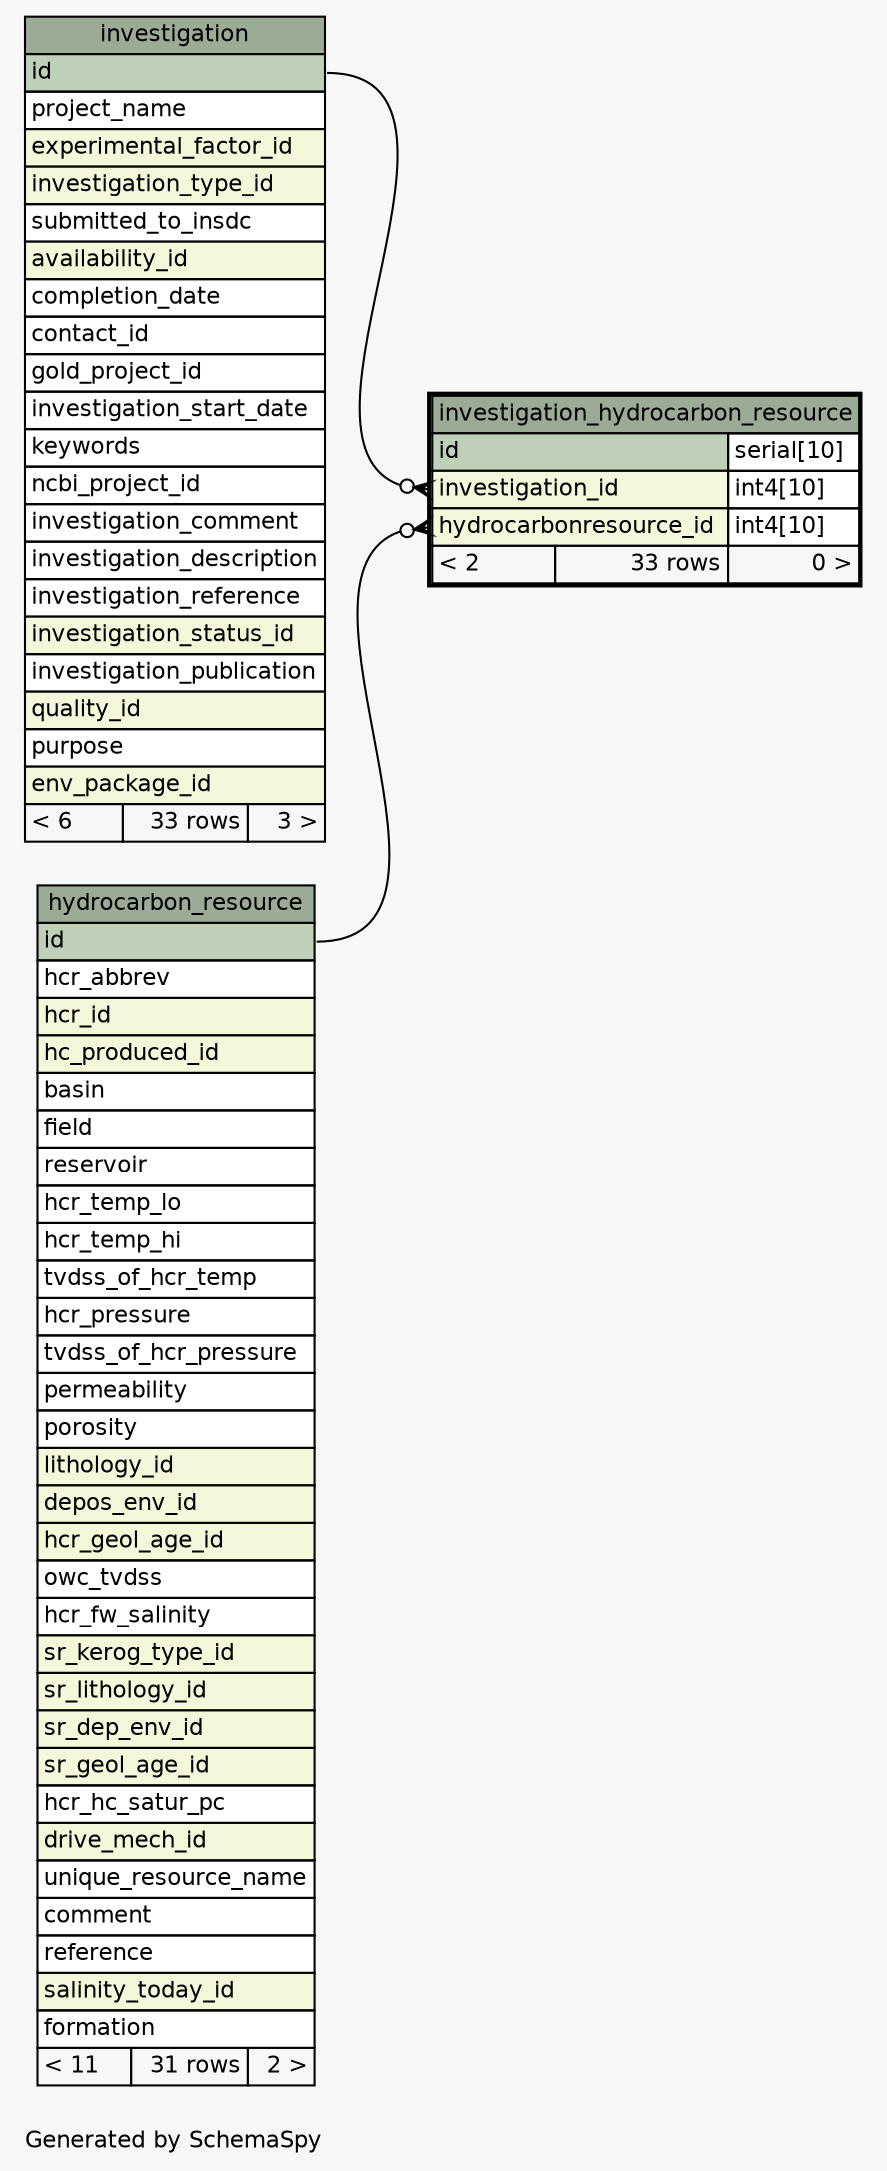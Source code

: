 // dot 2.38.0 on Windows 7 6.1
// SchemaSpy rev 590
digraph "oneDegreeRelationshipsDiagram" {
  graph [
    rankdir="RL"
    bgcolor="#f7f7f7"
    label="\nGenerated by SchemaSpy"
    labeljust="l"
    nodesep="0.18"
    ranksep="0.46"
    fontname="Helvetica"
    fontsize="11"
  ];
  node [
    fontname="Helvetica"
    fontsize="11"
    shape="plaintext"
  ];
  edge [
    arrowsize="0.8"
  ];
  "investigation_hydrocarbon_resource":"hydrocarbonresource_id":w -> "hydrocarbon_resource":"id":e [arrowhead=none dir=back arrowtail=crowodot];
  "investigation_hydrocarbon_resource":"investigation_id":w -> "investigation":"id":e [arrowhead=none dir=back arrowtail=crowodot];
  "hydrocarbon_resource" [
    label=<
    <TABLE BORDER="0" CELLBORDER="1" CELLSPACING="0" BGCOLOR="#ffffff">
      <TR><TD COLSPAN="3" BGCOLOR="#9bab96" ALIGN="CENTER">hydrocarbon_resource</TD></TR>
      <TR><TD PORT="id" COLSPAN="3" BGCOLOR="#bed1b8" ALIGN="LEFT">id</TD></TR>
      <TR><TD PORT="hcr_abbrev" COLSPAN="3" ALIGN="LEFT">hcr_abbrev</TD></TR>
      <TR><TD PORT="hcr_id" COLSPAN="3" BGCOLOR="#f4f7da" ALIGN="LEFT">hcr_id</TD></TR>
      <TR><TD PORT="hc_produced_id" COLSPAN="3" BGCOLOR="#f4f7da" ALIGN="LEFT">hc_produced_id</TD></TR>
      <TR><TD PORT="basin" COLSPAN="3" ALIGN="LEFT">basin</TD></TR>
      <TR><TD PORT="field" COLSPAN="3" ALIGN="LEFT">field</TD></TR>
      <TR><TD PORT="reservoir" COLSPAN="3" ALIGN="LEFT">reservoir</TD></TR>
      <TR><TD PORT="hcr_temp_lo" COLSPAN="3" ALIGN="LEFT">hcr_temp_lo</TD></TR>
      <TR><TD PORT="hcr_temp_hi" COLSPAN="3" ALIGN="LEFT">hcr_temp_hi</TD></TR>
      <TR><TD PORT="tvdss_of_hcr_temp" COLSPAN="3" ALIGN="LEFT">tvdss_of_hcr_temp</TD></TR>
      <TR><TD PORT="hcr_pressure" COLSPAN="3" ALIGN="LEFT">hcr_pressure</TD></TR>
      <TR><TD PORT="tvdss_of_hcr_pressure" COLSPAN="3" ALIGN="LEFT">tvdss_of_hcr_pressure</TD></TR>
      <TR><TD PORT="permeability" COLSPAN="3" ALIGN="LEFT">permeability</TD></TR>
      <TR><TD PORT="porosity" COLSPAN="3" ALIGN="LEFT">porosity</TD></TR>
      <TR><TD PORT="lithology_id" COLSPAN="3" BGCOLOR="#f4f7da" ALIGN="LEFT">lithology_id</TD></TR>
      <TR><TD PORT="depos_env_id" COLSPAN="3" BGCOLOR="#f4f7da" ALIGN="LEFT">depos_env_id</TD></TR>
      <TR><TD PORT="hcr_geol_age_id" COLSPAN="3" BGCOLOR="#f4f7da" ALIGN="LEFT">hcr_geol_age_id</TD></TR>
      <TR><TD PORT="owc_tvdss" COLSPAN="3" ALIGN="LEFT">owc_tvdss</TD></TR>
      <TR><TD PORT="hcr_fw_salinity" COLSPAN="3" ALIGN="LEFT">hcr_fw_salinity</TD></TR>
      <TR><TD PORT="sr_kerog_type_id" COLSPAN="3" BGCOLOR="#f4f7da" ALIGN="LEFT">sr_kerog_type_id</TD></TR>
      <TR><TD PORT="sr_lithology_id" COLSPAN="3" BGCOLOR="#f4f7da" ALIGN="LEFT">sr_lithology_id</TD></TR>
      <TR><TD PORT="sr_dep_env_id" COLSPAN="3" BGCOLOR="#f4f7da" ALIGN="LEFT">sr_dep_env_id</TD></TR>
      <TR><TD PORT="sr_geol_age_id" COLSPAN="3" BGCOLOR="#f4f7da" ALIGN="LEFT">sr_geol_age_id</TD></TR>
      <TR><TD PORT="hcr_hc_satur_pc" COLSPAN="3" ALIGN="LEFT">hcr_hc_satur_pc</TD></TR>
      <TR><TD PORT="drive_mech_id" COLSPAN="3" BGCOLOR="#f4f7da" ALIGN="LEFT">drive_mech_id</TD></TR>
      <TR><TD PORT="unique_resource_name" COLSPAN="3" ALIGN="LEFT">unique_resource_name</TD></TR>
      <TR><TD PORT="comment" COLSPAN="3" ALIGN="LEFT">comment</TD></TR>
      <TR><TD PORT="reference" COLSPAN="3" ALIGN="LEFT">reference</TD></TR>
      <TR><TD PORT="salinity_today_id" COLSPAN="3" BGCOLOR="#f4f7da" ALIGN="LEFT">salinity_today_id</TD></TR>
      <TR><TD PORT="formation" COLSPAN="3" ALIGN="LEFT">formation</TD></TR>
      <TR><TD ALIGN="LEFT" BGCOLOR="#f7f7f7">&lt; 11</TD><TD ALIGN="RIGHT" BGCOLOR="#f7f7f7">31 rows</TD><TD ALIGN="RIGHT" BGCOLOR="#f7f7f7">2 &gt;</TD></TR>
    </TABLE>>
    URL="hydrocarbon_resource.html"
    tooltip="hydrocarbon_resource"
  ];
  "investigation" [
    label=<
    <TABLE BORDER="0" CELLBORDER="1" CELLSPACING="0" BGCOLOR="#ffffff">
      <TR><TD COLSPAN="3" BGCOLOR="#9bab96" ALIGN="CENTER">investigation</TD></TR>
      <TR><TD PORT="id" COLSPAN="3" BGCOLOR="#bed1b8" ALIGN="LEFT">id</TD></TR>
      <TR><TD PORT="project_name" COLSPAN="3" ALIGN="LEFT">project_name</TD></TR>
      <TR><TD PORT="experimental_factor_id" COLSPAN="3" BGCOLOR="#f4f7da" ALIGN="LEFT">experimental_factor_id</TD></TR>
      <TR><TD PORT="investigation_type_id" COLSPAN="3" BGCOLOR="#f4f7da" ALIGN="LEFT">investigation_type_id</TD></TR>
      <TR><TD PORT="submitted_to_insdc" COLSPAN="3" ALIGN="LEFT">submitted_to_insdc</TD></TR>
      <TR><TD PORT="availability_id" COLSPAN="3" BGCOLOR="#f4f7da" ALIGN="LEFT">availability_id</TD></TR>
      <TR><TD PORT="completion_date" COLSPAN="3" ALIGN="LEFT">completion_date</TD></TR>
      <TR><TD PORT="contact_id" COLSPAN="3" ALIGN="LEFT">contact_id</TD></TR>
      <TR><TD PORT="gold_project_id" COLSPAN="3" ALIGN="LEFT">gold_project_id</TD></TR>
      <TR><TD PORT="investigation_start_date" COLSPAN="3" ALIGN="LEFT">investigation_start_date</TD></TR>
      <TR><TD PORT="keywords" COLSPAN="3" ALIGN="LEFT">keywords</TD></TR>
      <TR><TD PORT="ncbi_project_id" COLSPAN="3" ALIGN="LEFT">ncbi_project_id</TD></TR>
      <TR><TD PORT="investigation_comment" COLSPAN="3" ALIGN="LEFT">investigation_comment</TD></TR>
      <TR><TD PORT="investigation_description" COLSPAN="3" ALIGN="LEFT">investigation_description</TD></TR>
      <TR><TD PORT="investigation_reference" COLSPAN="3" ALIGN="LEFT">investigation_reference</TD></TR>
      <TR><TD PORT="investigation_status_id" COLSPAN="3" BGCOLOR="#f4f7da" ALIGN="LEFT">investigation_status_id</TD></TR>
      <TR><TD PORT="investigation_publication" COLSPAN="3" ALIGN="LEFT">investigation_publication</TD></TR>
      <TR><TD PORT="quality_id" COLSPAN="3" BGCOLOR="#f4f7da" ALIGN="LEFT">quality_id</TD></TR>
      <TR><TD PORT="purpose" COLSPAN="3" ALIGN="LEFT">purpose</TD></TR>
      <TR><TD PORT="env_package_id" COLSPAN="3" BGCOLOR="#f4f7da" ALIGN="LEFT">env_package_id</TD></TR>
      <TR><TD ALIGN="LEFT" BGCOLOR="#f7f7f7">&lt; 6</TD><TD ALIGN="RIGHT" BGCOLOR="#f7f7f7">33 rows</TD><TD ALIGN="RIGHT" BGCOLOR="#f7f7f7">3 &gt;</TD></TR>
    </TABLE>>
    URL="investigation.html"
    tooltip="investigation"
  ];
  "investigation_hydrocarbon_resource" [
    label=<
    <TABLE BORDER="2" CELLBORDER="1" CELLSPACING="0" BGCOLOR="#ffffff">
      <TR><TD COLSPAN="3" BGCOLOR="#9bab96" ALIGN="CENTER">investigation_hydrocarbon_resource</TD></TR>
      <TR><TD PORT="id" COLSPAN="2" BGCOLOR="#bed1b8" ALIGN="LEFT">id</TD><TD PORT="id.type" ALIGN="LEFT">serial[10]</TD></TR>
      <TR><TD PORT="investigation_id" COLSPAN="2" BGCOLOR="#f4f7da" ALIGN="LEFT">investigation_id</TD><TD PORT="investigation_id.type" ALIGN="LEFT">int4[10]</TD></TR>
      <TR><TD PORT="hydrocarbonresource_id" COLSPAN="2" BGCOLOR="#f4f7da" ALIGN="LEFT">hydrocarbonresource_id</TD><TD PORT="hydrocarbonresource_id.type" ALIGN="LEFT">int4[10]</TD></TR>
      <TR><TD ALIGN="LEFT" BGCOLOR="#f7f7f7">&lt; 2</TD><TD ALIGN="RIGHT" BGCOLOR="#f7f7f7">33 rows</TD><TD ALIGN="RIGHT" BGCOLOR="#f7f7f7">0 &gt;</TD></TR>
    </TABLE>>
    URL="investigation_hydrocarbon_resource.html"
    tooltip="investigation_hydrocarbon_resource"
  ];
}
